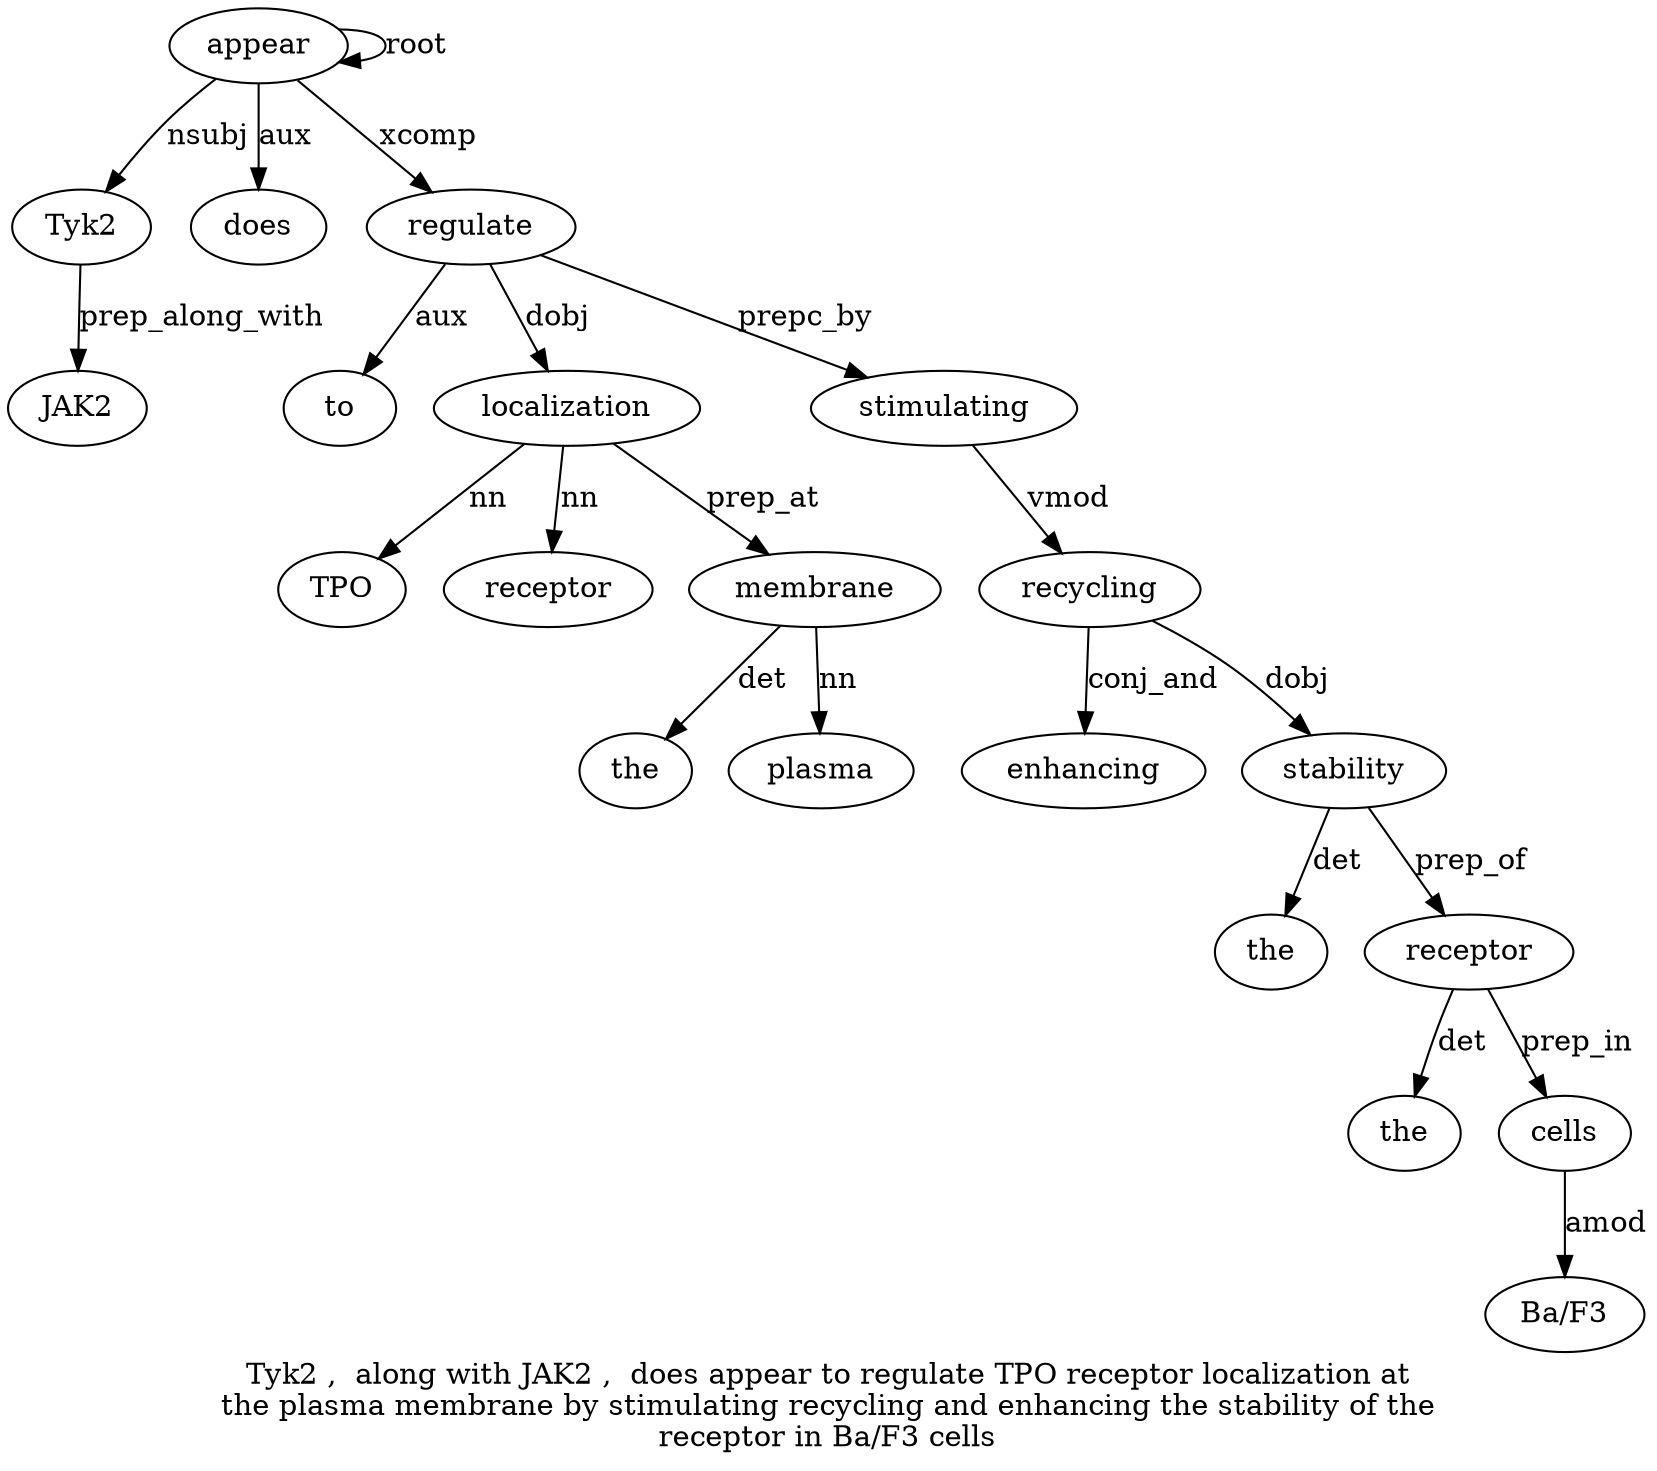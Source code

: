 digraph "Tyk2 ,  along with JAK2 ,  does appear to regulate TPO receptor localization at the plasma membrane by stimulating recycling and enhancing the stability of the receptor in Ba/F3 cells" {
label="Tyk2 ,  along with JAK2 ,  does appear to regulate TPO receptor localization at
the plasma membrane by stimulating recycling and enhancing the stability of the
receptor in Ba/F3 cells";
appear8 [style=filled, fillcolor=white, label=appear];
Tyk21 [style=filled, fillcolor=white, label=Tyk2];
appear8 -> Tyk21  [label=nsubj];
JAK25 [style=filled, fillcolor=white, label=JAK2];
Tyk21 -> JAK25  [label=prep_along_with];
does7 [style=filled, fillcolor=white, label=does];
appear8 -> does7  [label=aux];
appear8 -> appear8  [label=root];
regulate10 [style=filled, fillcolor=white, label=regulate];
to9 [style=filled, fillcolor=white, label=to];
regulate10 -> to9  [label=aux];
appear8 -> regulate10  [label=xcomp];
localization13 [style=filled, fillcolor=white, label=localization];
TPO11 [style=filled, fillcolor=white, label=TPO];
localization13 -> TPO11  [label=nn];
receptor12 [style=filled, fillcolor=white, label=receptor];
localization13 -> receptor12  [label=nn];
regulate10 -> localization13  [label=dobj];
membrane17 [style=filled, fillcolor=white, label=membrane];
the15 [style=filled, fillcolor=white, label=the];
membrane17 -> the15  [label=det];
plasma16 [style=filled, fillcolor=white, label=plasma];
membrane17 -> plasma16  [label=nn];
localization13 -> membrane17  [label=prep_at];
stimulating19 [style=filled, fillcolor=white, label=stimulating];
regulate10 -> stimulating19  [label=prepc_by];
recycling20 [style=filled, fillcolor=white, label=recycling];
stimulating19 -> recycling20  [label=vmod];
enhancing22 [style=filled, fillcolor=white, label=enhancing];
recycling20 -> enhancing22  [label=conj_and];
stability24 [style=filled, fillcolor=white, label=stability];
the23 [style=filled, fillcolor=white, label=the];
stability24 -> the23  [label=det];
recycling20 -> stability24  [label=dobj];
receptor27 [style=filled, fillcolor=white, label=receptor];
the26 [style=filled, fillcolor=white, label=the];
receptor27 -> the26  [label=det];
stability24 -> receptor27  [label=prep_of];
cells30 [style=filled, fillcolor=white, label=cells];
"Ba/F329" [style=filled, fillcolor=white, label="Ba/F3"];
cells30 -> "Ba/F329"  [label=amod];
receptor27 -> cells30  [label=prep_in];
}
